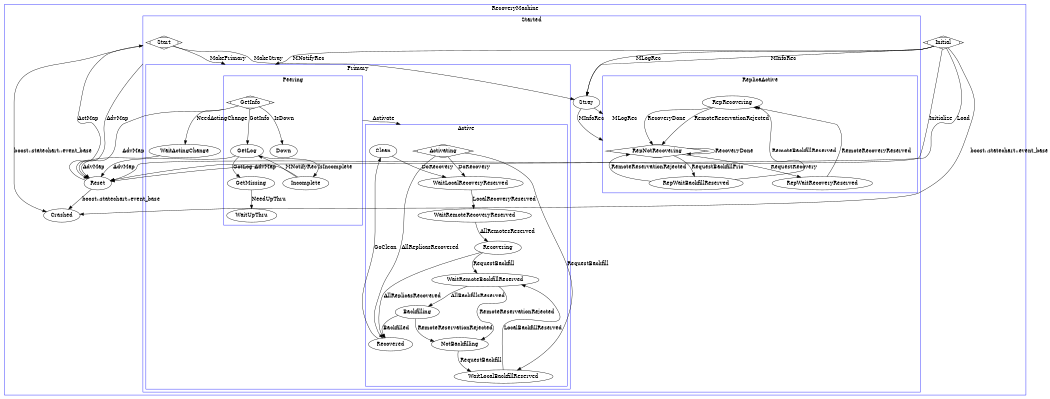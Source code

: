 digraph G {
	size="7,7"
	compound=true;
	subgraph cluster0 {
		label = "RecoveryMachine";
		color = "blue";
		Crashed;
		Initial[shape=Mdiamond];
		Reset;
		subgraph cluster1 {
			label = "Started";
			color = "blue";
			Start[shape=Mdiamond];
			subgraph cluster2 {
				label = "Primary";
				color = "blue";
				WaitActingChange;
				subgraph cluster3 {
					label = "Peering";
					color = "blue";
					GetInfo[shape=Mdiamond];
					GetLog;
					GetMissing;
					WaitUpThru;
					Down;
					Incomplete;
				}
				subgraph cluster4 {
					label = "Active";
					color = "blue";
					Clean;
					Recovered;
					Backfilling;
					WaitRemoteBackfillReserved;
					WaitLocalBackfillReserved;
					NotBackfilling;
					Recovering;
					WaitRemoteRecoveryReserved;
					WaitLocalRecoveryReserved;
					Activating[shape=Mdiamond];
				}
			}
			subgraph cluster5 {
				label = "ReplicaActive";
				color = "blue";
				RepRecovering;
				RepWaitBackfillReserved;
				RepWaitRecoveryReserved;
				RepNotRecovering[shape=Mdiamond];
			}
			Stray;
		}
	}
GetInfo -> WaitActingChange [label="NeedActingChange",ltail=cluster2,];
Clean -> WaitLocalRecoveryReserved [label="DoRecovery",];
Activating -> WaitLocalRecoveryReserved [label="DoRecovery",];
Reset -> Start [label="ActMap",lhead=cluster1,];
Recovered -> Clean [label="GoClean",];
Start -> GetInfo [label="MakePrimary",lhead=cluster2,];
Initial -> Crashed [label="boost::statechart::event_base",];
Reset -> Crashed [label="boost::statechart::event_base",];
Start -> Crashed [label="boost::statechart::event_base",ltail=cluster1,];
GetLog -> GetMissing [label="GotLog",];
Initial -> GetInfo [label="MNotifyRec",lhead=cluster2,];
Incomplete -> GetLog [label="MNotifyRec",];
Initial -> Stray [label="MLogRec",];
Stray -> RepNotRecovering [label="MLogRec",lhead=cluster5,];
Activating -> Recovered [label="AllReplicasRecovered",];
Recovering -> Recovered [label="AllReplicasRecovered",];
WaitRemoteRecoveryReserved -> Recovering [label="AllRemotesReserved",];
Initial -> Reset [label="Initialize",];
RepNotRecovering -> RepWaitRecoveryReserved [label="RequestRecovery",];
NotBackfilling -> WaitLocalBackfillReserved [label="RequestBackfill",];
Activating -> WaitLocalBackfillReserved [label="RequestBackfill",];
Recovering -> WaitRemoteBackfillReserved [label="RequestBackfill",];
Initial -> Reset [label="Load",];
GetMissing -> WaitUpThru [label="NeedUpThru",];
RepWaitRecoveryReserved -> RepRecovering [label="RemoteRecoveryReserved",];
WaitLocalRecoveryReserved -> WaitRemoteRecoveryReserved [label="LocalRecoveryReserved",];
RepNotRecovering -> RepWaitBackfillReserved [label="RequestBackfillPrio",];
WaitRemoteBackfillReserved -> Backfilling [label="AllBackfillsReserved",];
Backfilling -> Recovered [label="Backfilled",];
Initial -> Stray [label="MInfoRec",];
Stray -> RepNotRecovering [label="MInfoRec",lhead=cluster5,];
GetInfo -> Down [label="IsDown",];
RepRecovering -> RepNotRecovering [label="RecoveryDone",];
RepNotRecovering -> RepNotRecovering [label="RecoveryDone",];
RepRecovering -> RepNotRecovering [label="RemoteReservationRejected",];
Backfilling -> NotBackfilling [label="RemoteReservationRejected",];
WaitRemoteBackfillReserved -> NotBackfilling [label="RemoteReservationRejected",];
RepWaitBackfillReserved -> RepNotRecovering [label="RemoteReservationRejected",];
GetLog -> Incomplete [label="IsIncomplete",];
WaitLocalBackfillReserved -> WaitRemoteBackfillReserved [label="LocalBackfillReserved",];
GetInfo -> Activating [label="Activate",ltail=cluster3,lhead=cluster4,];
GetInfo -> GetLog [label="GotInfo",];
Start -> Reset [label="AdvMap",ltail=cluster1,];
GetInfo -> Reset [label="AdvMap",ltail=cluster3,];
GetLog -> Reset [label="AdvMap",];
WaitActingChange -> Reset [label="AdvMap",];
Incomplete -> Reset [label="AdvMap",];
RepWaitBackfillReserved -> RepRecovering [label="RemoteBackfillReserved",];
Start -> Stray [label="MakeStray",];
}
